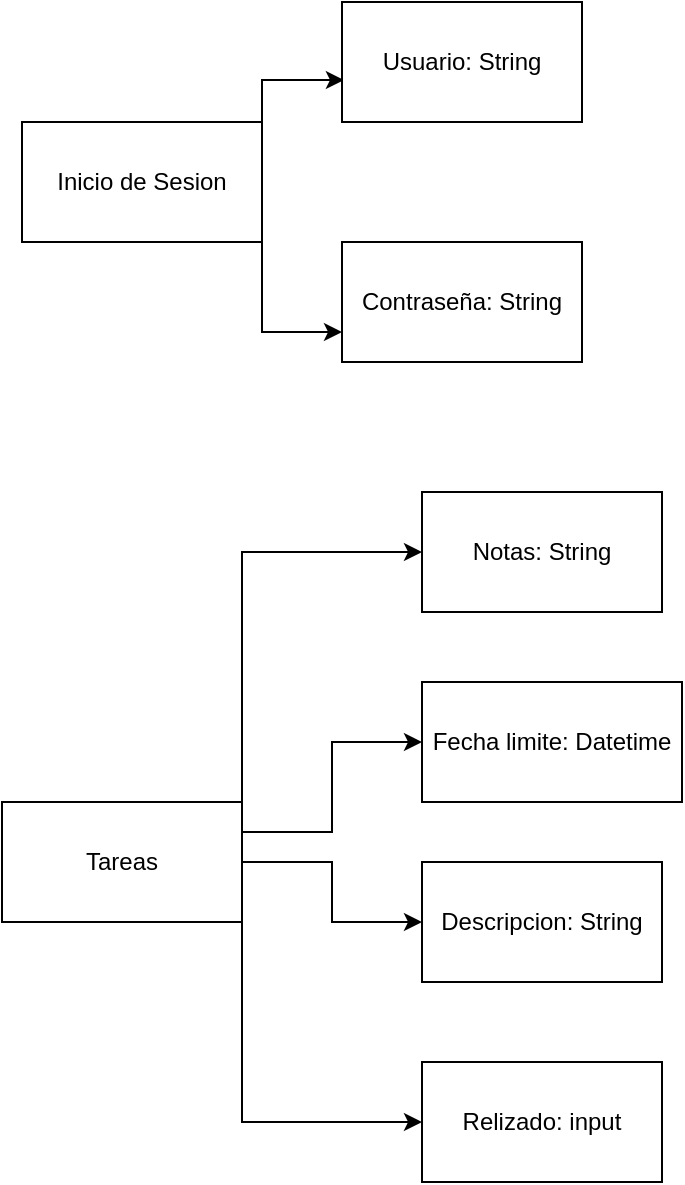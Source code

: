 <mxfile version="20.8.11" type="github">
  <diagram name="Página-1" id="qjv9qAtHxTGm-BI_12KG">
    <mxGraphModel dx="1434" dy="796" grid="1" gridSize="10" guides="1" tooltips="1" connect="1" arrows="1" fold="1" page="1" pageScale="1" pageWidth="1400" pageHeight="850" math="0" shadow="0">
      <root>
        <mxCell id="0" />
        <mxCell id="1" parent="0" />
        <mxCell id="zsq0d8mh95otnDpOD5Cf-9" style="edgeStyle=orthogonalEdgeStyle;rounded=0;orthogonalLoop=1;jettySize=auto;html=1;exitX=1;exitY=0;exitDx=0;exitDy=0;entryX=0.008;entryY=0.65;entryDx=0;entryDy=0;entryPerimeter=0;" parent="1" source="zsq0d8mh95otnDpOD5Cf-6" target="zsq0d8mh95otnDpOD5Cf-7" edge="1">
          <mxGeometry relative="1" as="geometry" />
        </mxCell>
        <mxCell id="zsq0d8mh95otnDpOD5Cf-10" style="edgeStyle=orthogonalEdgeStyle;rounded=0;orthogonalLoop=1;jettySize=auto;html=1;exitX=1;exitY=1;exitDx=0;exitDy=0;entryX=0;entryY=0.75;entryDx=0;entryDy=0;" parent="1" source="zsq0d8mh95otnDpOD5Cf-6" target="zsq0d8mh95otnDpOD5Cf-8" edge="1">
          <mxGeometry relative="1" as="geometry" />
        </mxCell>
        <mxCell id="zsq0d8mh95otnDpOD5Cf-6" value="Inicio de Sesion" style="rounded=0;whiteSpace=wrap;html=1;" parent="1" vertex="1">
          <mxGeometry x="120" y="180" width="120" height="60" as="geometry" />
        </mxCell>
        <mxCell id="zsq0d8mh95otnDpOD5Cf-7" value="Usuario: String" style="rounded=0;whiteSpace=wrap;html=1;" parent="1" vertex="1">
          <mxGeometry x="280" y="120" width="120" height="60" as="geometry" />
        </mxCell>
        <mxCell id="zsq0d8mh95otnDpOD5Cf-8" value="Contraseña: String" style="rounded=0;whiteSpace=wrap;html=1;" parent="1" vertex="1">
          <mxGeometry x="280" y="240" width="120" height="60" as="geometry" />
        </mxCell>
        <mxCell id="70TGh6oeqykheaygnVl6-6" style="edgeStyle=orthogonalEdgeStyle;rounded=0;orthogonalLoop=1;jettySize=auto;html=1;exitX=1;exitY=0;exitDx=0;exitDy=0;entryX=0;entryY=0.5;entryDx=0;entryDy=0;" edge="1" parent="1" source="70TGh6oeqykheaygnVl6-1" target="70TGh6oeqykheaygnVl6-2">
          <mxGeometry relative="1" as="geometry" />
        </mxCell>
        <mxCell id="70TGh6oeqykheaygnVl6-7" style="edgeStyle=orthogonalEdgeStyle;rounded=0;orthogonalLoop=1;jettySize=auto;html=1;exitX=1;exitY=0.25;exitDx=0;exitDy=0;entryX=0;entryY=0.5;entryDx=0;entryDy=0;" edge="1" parent="1" source="70TGh6oeqykheaygnVl6-1" target="70TGh6oeqykheaygnVl6-3">
          <mxGeometry relative="1" as="geometry" />
        </mxCell>
        <mxCell id="70TGh6oeqykheaygnVl6-8" style="edgeStyle=orthogonalEdgeStyle;rounded=0;orthogonalLoop=1;jettySize=auto;html=1;exitX=1;exitY=0.5;exitDx=0;exitDy=0;entryX=0;entryY=0.5;entryDx=0;entryDy=0;" edge="1" parent="1" source="70TGh6oeqykheaygnVl6-1" target="70TGh6oeqykheaygnVl6-4">
          <mxGeometry relative="1" as="geometry" />
        </mxCell>
        <mxCell id="70TGh6oeqykheaygnVl6-9" style="edgeStyle=orthogonalEdgeStyle;rounded=0;orthogonalLoop=1;jettySize=auto;html=1;exitX=1;exitY=1;exitDx=0;exitDy=0;entryX=0;entryY=0.5;entryDx=0;entryDy=0;" edge="1" parent="1" source="70TGh6oeqykheaygnVl6-1" target="70TGh6oeqykheaygnVl6-5">
          <mxGeometry relative="1" as="geometry" />
        </mxCell>
        <mxCell id="70TGh6oeqykheaygnVl6-1" value="Tareas" style="rounded=0;whiteSpace=wrap;html=1;" vertex="1" parent="1">
          <mxGeometry x="110" y="520" width="120" height="60" as="geometry" />
        </mxCell>
        <mxCell id="70TGh6oeqykheaygnVl6-2" value="Notas: String" style="rounded=0;whiteSpace=wrap;html=1;" vertex="1" parent="1">
          <mxGeometry x="320" y="365" width="120" height="60" as="geometry" />
        </mxCell>
        <mxCell id="70TGh6oeqykheaygnVl6-3" value="Fecha limite: Datetime" style="rounded=0;whiteSpace=wrap;html=1;" vertex="1" parent="1">
          <mxGeometry x="320" y="460" width="130" height="60" as="geometry" />
        </mxCell>
        <mxCell id="70TGh6oeqykheaygnVl6-4" value="Descripcion: String" style="rounded=0;whiteSpace=wrap;html=1;" vertex="1" parent="1">
          <mxGeometry x="320" y="550" width="120" height="60" as="geometry" />
        </mxCell>
        <mxCell id="70TGh6oeqykheaygnVl6-5" value="Relizado: input" style="rounded=0;whiteSpace=wrap;html=1;" vertex="1" parent="1">
          <mxGeometry x="320" y="650" width="120" height="60" as="geometry" />
        </mxCell>
      </root>
    </mxGraphModel>
  </diagram>
</mxfile>
